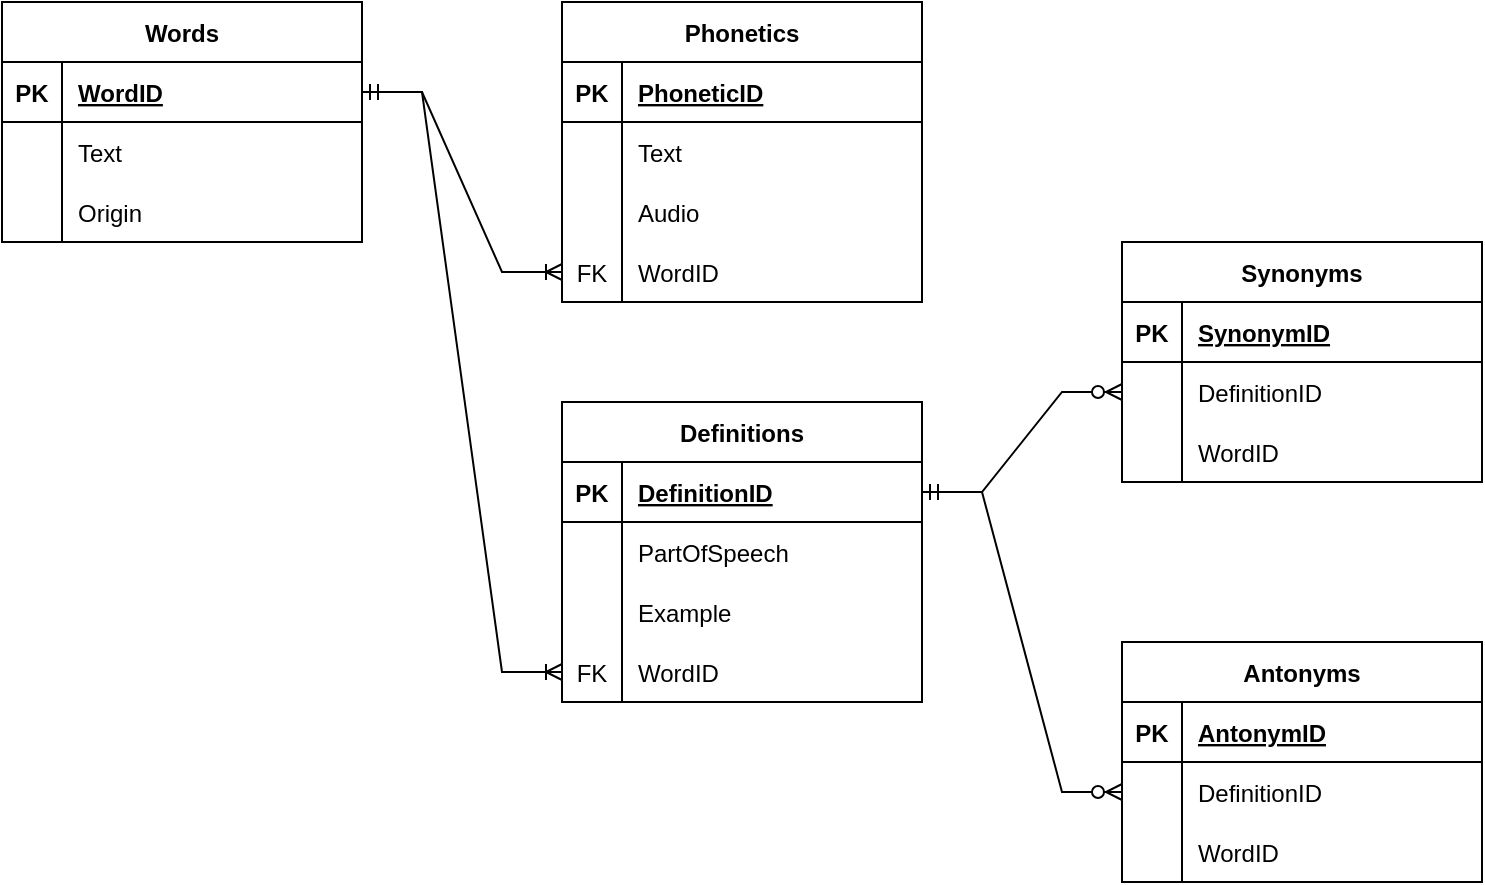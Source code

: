 <mxfile version="20.7.4" type="device"><diagram id="gBAVj9WY7Mk3myTBY5Aq" name="Page-1"><mxGraphModel dx="659" dy="524" grid="1" gridSize="10" guides="1" tooltips="1" connect="1" arrows="1" fold="1" page="1" pageScale="1" pageWidth="850" pageHeight="1100" math="0" shadow="0"><root><mxCell id="0"/><mxCell id="1" parent="0"/><mxCell id="9LBl5ZEkKF7soeSDHZjM-1" value="Words" style="shape=table;startSize=30;container=1;collapsible=1;childLayout=tableLayout;fixedRows=1;rowLines=0;fontStyle=1;align=center;resizeLast=1;" vertex="1" parent="1"><mxGeometry x="80" y="40" width="180" height="120" as="geometry"/></mxCell><mxCell id="9LBl5ZEkKF7soeSDHZjM-2" value="" style="shape=tableRow;horizontal=0;startSize=0;swimlaneHead=0;swimlaneBody=0;fillColor=none;collapsible=0;dropTarget=0;points=[[0,0.5],[1,0.5]];portConstraint=eastwest;top=0;left=0;right=0;bottom=1;" vertex="1" parent="9LBl5ZEkKF7soeSDHZjM-1"><mxGeometry y="30" width="180" height="30" as="geometry"/></mxCell><mxCell id="9LBl5ZEkKF7soeSDHZjM-3" value="PK" style="shape=partialRectangle;connectable=0;fillColor=none;top=0;left=0;bottom=0;right=0;fontStyle=1;overflow=hidden;" vertex="1" parent="9LBl5ZEkKF7soeSDHZjM-2"><mxGeometry width="30" height="30" as="geometry"><mxRectangle width="30" height="30" as="alternateBounds"/></mxGeometry></mxCell><mxCell id="9LBl5ZEkKF7soeSDHZjM-4" value="WordID" style="shape=partialRectangle;connectable=0;fillColor=none;top=0;left=0;bottom=0;right=0;align=left;spacingLeft=6;fontStyle=5;overflow=hidden;" vertex="1" parent="9LBl5ZEkKF7soeSDHZjM-2"><mxGeometry x="30" width="150" height="30" as="geometry"><mxRectangle width="150" height="30" as="alternateBounds"/></mxGeometry></mxCell><mxCell id="9LBl5ZEkKF7soeSDHZjM-5" value="" style="shape=tableRow;horizontal=0;startSize=0;swimlaneHead=0;swimlaneBody=0;fillColor=none;collapsible=0;dropTarget=0;points=[[0,0.5],[1,0.5]];portConstraint=eastwest;top=0;left=0;right=0;bottom=0;" vertex="1" parent="9LBl5ZEkKF7soeSDHZjM-1"><mxGeometry y="60" width="180" height="30" as="geometry"/></mxCell><mxCell id="9LBl5ZEkKF7soeSDHZjM-6" value="" style="shape=partialRectangle;connectable=0;fillColor=none;top=0;left=0;bottom=0;right=0;editable=1;overflow=hidden;" vertex="1" parent="9LBl5ZEkKF7soeSDHZjM-5"><mxGeometry width="30" height="30" as="geometry"><mxRectangle width="30" height="30" as="alternateBounds"/></mxGeometry></mxCell><mxCell id="9LBl5ZEkKF7soeSDHZjM-7" value="Text" style="shape=partialRectangle;connectable=0;fillColor=none;top=0;left=0;bottom=0;right=0;align=left;spacingLeft=6;overflow=hidden;" vertex="1" parent="9LBl5ZEkKF7soeSDHZjM-5"><mxGeometry x="30" width="150" height="30" as="geometry"><mxRectangle width="150" height="30" as="alternateBounds"/></mxGeometry></mxCell><mxCell id="9LBl5ZEkKF7soeSDHZjM-57" value="" style="shape=tableRow;horizontal=0;startSize=0;swimlaneHead=0;swimlaneBody=0;fillColor=none;collapsible=0;dropTarget=0;points=[[0,0.5],[1,0.5]];portConstraint=eastwest;top=0;left=0;right=0;bottom=0;" vertex="1" parent="9LBl5ZEkKF7soeSDHZjM-1"><mxGeometry y="90" width="180" height="30" as="geometry"/></mxCell><mxCell id="9LBl5ZEkKF7soeSDHZjM-58" value="" style="shape=partialRectangle;connectable=0;fillColor=none;top=0;left=0;bottom=0;right=0;editable=1;overflow=hidden;" vertex="1" parent="9LBl5ZEkKF7soeSDHZjM-57"><mxGeometry width="30" height="30" as="geometry"><mxRectangle width="30" height="30" as="alternateBounds"/></mxGeometry></mxCell><mxCell id="9LBl5ZEkKF7soeSDHZjM-59" value="Origin" style="shape=partialRectangle;connectable=0;fillColor=none;top=0;left=0;bottom=0;right=0;align=left;spacingLeft=6;overflow=hidden;" vertex="1" parent="9LBl5ZEkKF7soeSDHZjM-57"><mxGeometry x="30" width="150" height="30" as="geometry"><mxRectangle width="150" height="30" as="alternateBounds"/></mxGeometry></mxCell><mxCell id="9LBl5ZEkKF7soeSDHZjM-14" value="Phonetics" style="shape=table;startSize=30;container=1;collapsible=1;childLayout=tableLayout;fixedRows=1;rowLines=0;fontStyle=1;align=center;resizeLast=1;" vertex="1" parent="1"><mxGeometry x="360" y="40" width="180" height="150" as="geometry"/></mxCell><mxCell id="9LBl5ZEkKF7soeSDHZjM-15" value="" style="shape=tableRow;horizontal=0;startSize=0;swimlaneHead=0;swimlaneBody=0;fillColor=none;collapsible=0;dropTarget=0;points=[[0,0.5],[1,0.5]];portConstraint=eastwest;top=0;left=0;right=0;bottom=1;" vertex="1" parent="9LBl5ZEkKF7soeSDHZjM-14"><mxGeometry y="30" width="180" height="30" as="geometry"/></mxCell><mxCell id="9LBl5ZEkKF7soeSDHZjM-16" value="PK" style="shape=partialRectangle;connectable=0;fillColor=none;top=0;left=0;bottom=0;right=0;fontStyle=1;overflow=hidden;" vertex="1" parent="9LBl5ZEkKF7soeSDHZjM-15"><mxGeometry width="30" height="30" as="geometry"><mxRectangle width="30" height="30" as="alternateBounds"/></mxGeometry></mxCell><mxCell id="9LBl5ZEkKF7soeSDHZjM-17" value="PhoneticID" style="shape=partialRectangle;connectable=0;fillColor=none;top=0;left=0;bottom=0;right=0;align=left;spacingLeft=6;fontStyle=5;overflow=hidden;" vertex="1" parent="9LBl5ZEkKF7soeSDHZjM-15"><mxGeometry x="30" width="150" height="30" as="geometry"><mxRectangle width="150" height="30" as="alternateBounds"/></mxGeometry></mxCell><mxCell id="9LBl5ZEkKF7soeSDHZjM-60" value="" style="shape=tableRow;horizontal=0;startSize=0;swimlaneHead=0;swimlaneBody=0;fillColor=none;collapsible=0;dropTarget=0;points=[[0,0.5],[1,0.5]];portConstraint=eastwest;top=0;left=0;right=0;bottom=0;" vertex="1" parent="9LBl5ZEkKF7soeSDHZjM-14"><mxGeometry y="60" width="180" height="30" as="geometry"/></mxCell><mxCell id="9LBl5ZEkKF7soeSDHZjM-61" value="" style="shape=partialRectangle;connectable=0;fillColor=none;top=0;left=0;bottom=0;right=0;editable=1;overflow=hidden;" vertex="1" parent="9LBl5ZEkKF7soeSDHZjM-60"><mxGeometry width="30" height="30" as="geometry"><mxRectangle width="30" height="30" as="alternateBounds"/></mxGeometry></mxCell><mxCell id="9LBl5ZEkKF7soeSDHZjM-62" value="Text" style="shape=partialRectangle;connectable=0;fillColor=none;top=0;left=0;bottom=0;right=0;align=left;spacingLeft=6;overflow=hidden;" vertex="1" parent="9LBl5ZEkKF7soeSDHZjM-60"><mxGeometry x="30" width="150" height="30" as="geometry"><mxRectangle width="150" height="30" as="alternateBounds"/></mxGeometry></mxCell><mxCell id="9LBl5ZEkKF7soeSDHZjM-21" value="" style="shape=tableRow;horizontal=0;startSize=0;swimlaneHead=0;swimlaneBody=0;fillColor=none;collapsible=0;dropTarget=0;points=[[0,0.5],[1,0.5]];portConstraint=eastwest;top=0;left=0;right=0;bottom=0;" vertex="1" parent="9LBl5ZEkKF7soeSDHZjM-14"><mxGeometry y="90" width="180" height="30" as="geometry"/></mxCell><mxCell id="9LBl5ZEkKF7soeSDHZjM-22" value="" style="shape=partialRectangle;connectable=0;fillColor=none;top=0;left=0;bottom=0;right=0;editable=1;overflow=hidden;" vertex="1" parent="9LBl5ZEkKF7soeSDHZjM-21"><mxGeometry width="30" height="30" as="geometry"><mxRectangle width="30" height="30" as="alternateBounds"/></mxGeometry></mxCell><mxCell id="9LBl5ZEkKF7soeSDHZjM-23" value="Audio" style="shape=partialRectangle;connectable=0;fillColor=none;top=0;left=0;bottom=0;right=0;align=left;spacingLeft=6;overflow=hidden;" vertex="1" parent="9LBl5ZEkKF7soeSDHZjM-21"><mxGeometry x="30" width="150" height="30" as="geometry"><mxRectangle width="150" height="30" as="alternateBounds"/></mxGeometry></mxCell><mxCell id="9LBl5ZEkKF7soeSDHZjM-18" value="" style="shape=tableRow;horizontal=0;startSize=0;swimlaneHead=0;swimlaneBody=0;fillColor=none;collapsible=0;dropTarget=0;points=[[0,0.5],[1,0.5]];portConstraint=eastwest;top=0;left=0;right=0;bottom=0;" vertex="1" parent="9LBl5ZEkKF7soeSDHZjM-14"><mxGeometry y="120" width="180" height="30" as="geometry"/></mxCell><mxCell id="9LBl5ZEkKF7soeSDHZjM-19" value="FK" style="shape=partialRectangle;connectable=0;fillColor=none;top=0;left=0;bottom=0;right=0;editable=1;overflow=hidden;" vertex="1" parent="9LBl5ZEkKF7soeSDHZjM-18"><mxGeometry width="30" height="30" as="geometry"><mxRectangle width="30" height="30" as="alternateBounds"/></mxGeometry></mxCell><mxCell id="9LBl5ZEkKF7soeSDHZjM-20" value="WordID" style="shape=partialRectangle;connectable=0;fillColor=none;top=0;left=0;bottom=0;right=0;align=left;spacingLeft=6;overflow=hidden;" vertex="1" parent="9LBl5ZEkKF7soeSDHZjM-18"><mxGeometry x="30" width="150" height="30" as="geometry"><mxRectangle width="150" height="30" as="alternateBounds"/></mxGeometry></mxCell><mxCell id="9LBl5ZEkKF7soeSDHZjM-27" value="" style="edgeStyle=entityRelationEdgeStyle;fontSize=12;html=1;endArrow=ERoneToMany;startArrow=ERmandOne;rounded=0;" edge="1" parent="1" source="9LBl5ZEkKF7soeSDHZjM-2" target="9LBl5ZEkKF7soeSDHZjM-18"><mxGeometry width="100" height="100" relative="1" as="geometry"><mxPoint x="290" y="320" as="sourcePoint"/><mxPoint x="390" y="220" as="targetPoint"/></mxGeometry></mxCell><mxCell id="9LBl5ZEkKF7soeSDHZjM-28" value="Definitions" style="shape=table;startSize=30;container=1;collapsible=1;childLayout=tableLayout;fixedRows=1;rowLines=0;fontStyle=1;align=center;resizeLast=1;" vertex="1" parent="1"><mxGeometry x="360" y="240" width="180" height="150" as="geometry"/></mxCell><mxCell id="9LBl5ZEkKF7soeSDHZjM-29" value="" style="shape=tableRow;horizontal=0;startSize=0;swimlaneHead=0;swimlaneBody=0;fillColor=none;collapsible=0;dropTarget=0;points=[[0,0.5],[1,0.5]];portConstraint=eastwest;top=0;left=0;right=0;bottom=1;" vertex="1" parent="9LBl5ZEkKF7soeSDHZjM-28"><mxGeometry y="30" width="180" height="30" as="geometry"/></mxCell><mxCell id="9LBl5ZEkKF7soeSDHZjM-30" value="PK" style="shape=partialRectangle;connectable=0;fillColor=none;top=0;left=0;bottom=0;right=0;fontStyle=1;overflow=hidden;" vertex="1" parent="9LBl5ZEkKF7soeSDHZjM-29"><mxGeometry width="30" height="30" as="geometry"><mxRectangle width="30" height="30" as="alternateBounds"/></mxGeometry></mxCell><mxCell id="9LBl5ZEkKF7soeSDHZjM-31" value="DefinitionID" style="shape=partialRectangle;connectable=0;fillColor=none;top=0;left=0;bottom=0;right=0;align=left;spacingLeft=6;fontStyle=5;overflow=hidden;" vertex="1" parent="9LBl5ZEkKF7soeSDHZjM-29"><mxGeometry x="30" width="150" height="30" as="geometry"><mxRectangle width="150" height="30" as="alternateBounds"/></mxGeometry></mxCell><mxCell id="9LBl5ZEkKF7soeSDHZjM-38" value="" style="shape=tableRow;horizontal=0;startSize=0;swimlaneHead=0;swimlaneBody=0;fillColor=none;collapsible=0;dropTarget=0;points=[[0,0.5],[1,0.5]];portConstraint=eastwest;top=0;left=0;right=0;bottom=0;" vertex="1" parent="9LBl5ZEkKF7soeSDHZjM-28"><mxGeometry y="60" width="180" height="30" as="geometry"/></mxCell><mxCell id="9LBl5ZEkKF7soeSDHZjM-39" value="" style="shape=partialRectangle;connectable=0;fillColor=none;top=0;left=0;bottom=0;right=0;editable=1;overflow=hidden;" vertex="1" parent="9LBl5ZEkKF7soeSDHZjM-38"><mxGeometry width="30" height="30" as="geometry"><mxRectangle width="30" height="30" as="alternateBounds"/></mxGeometry></mxCell><mxCell id="9LBl5ZEkKF7soeSDHZjM-40" value="PartOfSpeech" style="shape=partialRectangle;connectable=0;fillColor=none;top=0;left=0;bottom=0;right=0;align=left;spacingLeft=6;overflow=hidden;" vertex="1" parent="9LBl5ZEkKF7soeSDHZjM-38"><mxGeometry x="30" width="150" height="30" as="geometry"><mxRectangle width="150" height="30" as="alternateBounds"/></mxGeometry></mxCell><mxCell id="9LBl5ZEkKF7soeSDHZjM-32" value="" style="shape=tableRow;horizontal=0;startSize=0;swimlaneHead=0;swimlaneBody=0;fillColor=none;collapsible=0;dropTarget=0;points=[[0,0.5],[1,0.5]];portConstraint=eastwest;top=0;left=0;right=0;bottom=0;" vertex="1" parent="9LBl5ZEkKF7soeSDHZjM-28"><mxGeometry y="90" width="180" height="30" as="geometry"/></mxCell><mxCell id="9LBl5ZEkKF7soeSDHZjM-33" value="" style="shape=partialRectangle;connectable=0;fillColor=none;top=0;left=0;bottom=0;right=0;editable=1;overflow=hidden;" vertex="1" parent="9LBl5ZEkKF7soeSDHZjM-32"><mxGeometry width="30" height="30" as="geometry"><mxRectangle width="30" height="30" as="alternateBounds"/></mxGeometry></mxCell><mxCell id="9LBl5ZEkKF7soeSDHZjM-34" value="Example" style="shape=partialRectangle;connectable=0;fillColor=none;top=0;left=0;bottom=0;right=0;align=left;spacingLeft=6;overflow=hidden;" vertex="1" parent="9LBl5ZEkKF7soeSDHZjM-32"><mxGeometry x="30" width="150" height="30" as="geometry"><mxRectangle width="150" height="30" as="alternateBounds"/></mxGeometry></mxCell><mxCell id="9LBl5ZEkKF7soeSDHZjM-41" value="" style="shape=tableRow;horizontal=0;startSize=0;swimlaneHead=0;swimlaneBody=0;fillColor=none;collapsible=0;dropTarget=0;points=[[0,0.5],[1,0.5]];portConstraint=eastwest;top=0;left=0;right=0;bottom=0;" vertex="1" parent="9LBl5ZEkKF7soeSDHZjM-28"><mxGeometry y="120" width="180" height="30" as="geometry"/></mxCell><mxCell id="9LBl5ZEkKF7soeSDHZjM-42" value="FK" style="shape=partialRectangle;connectable=0;fillColor=none;top=0;left=0;bottom=0;right=0;editable=1;overflow=hidden;" vertex="1" parent="9LBl5ZEkKF7soeSDHZjM-41"><mxGeometry width="30" height="30" as="geometry"><mxRectangle width="30" height="30" as="alternateBounds"/></mxGeometry></mxCell><mxCell id="9LBl5ZEkKF7soeSDHZjM-43" value="WordID" style="shape=partialRectangle;connectable=0;fillColor=none;top=0;left=0;bottom=0;right=0;align=left;spacingLeft=6;overflow=hidden;" vertex="1" parent="9LBl5ZEkKF7soeSDHZjM-41"><mxGeometry x="30" width="150" height="30" as="geometry"><mxRectangle width="150" height="30" as="alternateBounds"/></mxGeometry></mxCell><mxCell id="9LBl5ZEkKF7soeSDHZjM-63" value="" style="edgeStyle=entityRelationEdgeStyle;fontSize=12;html=1;endArrow=ERoneToMany;startArrow=ERmandOne;rounded=0;" edge="1" parent="1" source="9LBl5ZEkKF7soeSDHZjM-2" target="9LBl5ZEkKF7soeSDHZjM-41"><mxGeometry width="100" height="100" relative="1" as="geometry"><mxPoint x="270" y="95" as="sourcePoint"/><mxPoint x="370" y="185" as="targetPoint"/></mxGeometry></mxCell><mxCell id="9LBl5ZEkKF7soeSDHZjM-64" value="Synonyms" style="shape=table;startSize=30;container=1;collapsible=1;childLayout=tableLayout;fixedRows=1;rowLines=0;fontStyle=1;align=center;resizeLast=1;" vertex="1" parent="1"><mxGeometry x="640" y="160" width="180" height="120" as="geometry"/></mxCell><mxCell id="9LBl5ZEkKF7soeSDHZjM-65" value="" style="shape=tableRow;horizontal=0;startSize=0;swimlaneHead=0;swimlaneBody=0;fillColor=none;collapsible=0;dropTarget=0;points=[[0,0.5],[1,0.5]];portConstraint=eastwest;top=0;left=0;right=0;bottom=1;" vertex="1" parent="9LBl5ZEkKF7soeSDHZjM-64"><mxGeometry y="30" width="180" height="30" as="geometry"/></mxCell><mxCell id="9LBl5ZEkKF7soeSDHZjM-66" value="PK" style="shape=partialRectangle;connectable=0;fillColor=none;top=0;left=0;bottom=0;right=0;fontStyle=1;overflow=hidden;" vertex="1" parent="9LBl5ZEkKF7soeSDHZjM-65"><mxGeometry width="30" height="30" as="geometry"><mxRectangle width="30" height="30" as="alternateBounds"/></mxGeometry></mxCell><mxCell id="9LBl5ZEkKF7soeSDHZjM-67" value="SynonymID" style="shape=partialRectangle;connectable=0;fillColor=none;top=0;left=0;bottom=0;right=0;align=left;spacingLeft=6;fontStyle=5;overflow=hidden;" vertex="1" parent="9LBl5ZEkKF7soeSDHZjM-65"><mxGeometry x="30" width="150" height="30" as="geometry"><mxRectangle width="150" height="30" as="alternateBounds"/></mxGeometry></mxCell><mxCell id="9LBl5ZEkKF7soeSDHZjM-71" value="" style="shape=tableRow;horizontal=0;startSize=0;swimlaneHead=0;swimlaneBody=0;fillColor=none;collapsible=0;dropTarget=0;points=[[0,0.5],[1,0.5]];portConstraint=eastwest;top=0;left=0;right=0;bottom=0;" vertex="1" parent="9LBl5ZEkKF7soeSDHZjM-64"><mxGeometry y="60" width="180" height="30" as="geometry"/></mxCell><mxCell id="9LBl5ZEkKF7soeSDHZjM-72" value="" style="shape=partialRectangle;connectable=0;fillColor=none;top=0;left=0;bottom=0;right=0;editable=1;overflow=hidden;" vertex="1" parent="9LBl5ZEkKF7soeSDHZjM-71"><mxGeometry width="30" height="30" as="geometry"><mxRectangle width="30" height="30" as="alternateBounds"/></mxGeometry></mxCell><mxCell id="9LBl5ZEkKF7soeSDHZjM-73" value="DefinitionID" style="shape=partialRectangle;connectable=0;fillColor=none;top=0;left=0;bottom=0;right=0;align=left;spacingLeft=6;overflow=hidden;" vertex="1" parent="9LBl5ZEkKF7soeSDHZjM-71"><mxGeometry x="30" width="150" height="30" as="geometry"><mxRectangle width="150" height="30" as="alternateBounds"/></mxGeometry></mxCell><mxCell id="9LBl5ZEkKF7soeSDHZjM-86" value="" style="shape=tableRow;horizontal=0;startSize=0;swimlaneHead=0;swimlaneBody=0;fillColor=none;collapsible=0;dropTarget=0;points=[[0,0.5],[1,0.5]];portConstraint=eastwest;top=0;left=0;right=0;bottom=0;" vertex="1" parent="9LBl5ZEkKF7soeSDHZjM-64"><mxGeometry y="90" width="180" height="30" as="geometry"/></mxCell><mxCell id="9LBl5ZEkKF7soeSDHZjM-87" value="" style="shape=partialRectangle;connectable=0;fillColor=none;top=0;left=0;bottom=0;right=0;editable=1;overflow=hidden;" vertex="1" parent="9LBl5ZEkKF7soeSDHZjM-86"><mxGeometry width="30" height="30" as="geometry"><mxRectangle width="30" height="30" as="alternateBounds"/></mxGeometry></mxCell><mxCell id="9LBl5ZEkKF7soeSDHZjM-88" value="WordID" style="shape=partialRectangle;connectable=0;fillColor=none;top=0;left=0;bottom=0;right=0;align=left;spacingLeft=6;overflow=hidden;" vertex="1" parent="9LBl5ZEkKF7soeSDHZjM-86"><mxGeometry x="30" width="150" height="30" as="geometry"><mxRectangle width="150" height="30" as="alternateBounds"/></mxGeometry></mxCell><mxCell id="9LBl5ZEkKF7soeSDHZjM-77" value="" style="edgeStyle=entityRelationEdgeStyle;fontSize=12;html=1;endArrow=ERzeroToMany;startArrow=ERmandOne;rounded=0;" edge="1" parent="1" source="9LBl5ZEkKF7soeSDHZjM-29" target="9LBl5ZEkKF7soeSDHZjM-71"><mxGeometry width="100" height="100" relative="1" as="geometry"><mxPoint x="480" y="320" as="sourcePoint"/><mxPoint x="580" y="220" as="targetPoint"/></mxGeometry></mxCell><mxCell id="9LBl5ZEkKF7soeSDHZjM-78" value="Antonyms" style="shape=table;startSize=30;container=1;collapsible=1;childLayout=tableLayout;fixedRows=1;rowLines=0;fontStyle=1;align=center;resizeLast=1;" vertex="1" parent="1"><mxGeometry x="640" y="360" width="180" height="120" as="geometry"/></mxCell><mxCell id="9LBl5ZEkKF7soeSDHZjM-79" value="" style="shape=tableRow;horizontal=0;startSize=0;swimlaneHead=0;swimlaneBody=0;fillColor=none;collapsible=0;dropTarget=0;points=[[0,0.5],[1,0.5]];portConstraint=eastwest;top=0;left=0;right=0;bottom=1;" vertex="1" parent="9LBl5ZEkKF7soeSDHZjM-78"><mxGeometry y="30" width="180" height="30" as="geometry"/></mxCell><mxCell id="9LBl5ZEkKF7soeSDHZjM-80" value="PK" style="shape=partialRectangle;connectable=0;fillColor=none;top=0;left=0;bottom=0;right=0;fontStyle=1;overflow=hidden;" vertex="1" parent="9LBl5ZEkKF7soeSDHZjM-79"><mxGeometry width="30" height="30" as="geometry"><mxRectangle width="30" height="30" as="alternateBounds"/></mxGeometry></mxCell><mxCell id="9LBl5ZEkKF7soeSDHZjM-81" value="AntonymID" style="shape=partialRectangle;connectable=0;fillColor=none;top=0;left=0;bottom=0;right=0;align=left;spacingLeft=6;fontStyle=5;overflow=hidden;" vertex="1" parent="9LBl5ZEkKF7soeSDHZjM-79"><mxGeometry x="30" width="150" height="30" as="geometry"><mxRectangle width="150" height="30" as="alternateBounds"/></mxGeometry></mxCell><mxCell id="9LBl5ZEkKF7soeSDHZjM-82" value="" style="shape=tableRow;horizontal=0;startSize=0;swimlaneHead=0;swimlaneBody=0;fillColor=none;collapsible=0;dropTarget=0;points=[[0,0.5],[1,0.5]];portConstraint=eastwest;top=0;left=0;right=0;bottom=0;" vertex="1" parent="9LBl5ZEkKF7soeSDHZjM-78"><mxGeometry y="60" width="180" height="30" as="geometry"/></mxCell><mxCell id="9LBl5ZEkKF7soeSDHZjM-83" value="" style="shape=partialRectangle;connectable=0;fillColor=none;top=0;left=0;bottom=0;right=0;editable=1;overflow=hidden;" vertex="1" parent="9LBl5ZEkKF7soeSDHZjM-82"><mxGeometry width="30" height="30" as="geometry"><mxRectangle width="30" height="30" as="alternateBounds"/></mxGeometry></mxCell><mxCell id="9LBl5ZEkKF7soeSDHZjM-84" value="DefinitionID" style="shape=partialRectangle;connectable=0;fillColor=none;top=0;left=0;bottom=0;right=0;align=left;spacingLeft=6;overflow=hidden;" vertex="1" parent="9LBl5ZEkKF7soeSDHZjM-82"><mxGeometry x="30" width="150" height="30" as="geometry"><mxRectangle width="150" height="30" as="alternateBounds"/></mxGeometry></mxCell><mxCell id="9LBl5ZEkKF7soeSDHZjM-89" value="" style="shape=tableRow;horizontal=0;startSize=0;swimlaneHead=0;swimlaneBody=0;fillColor=none;collapsible=0;dropTarget=0;points=[[0,0.5],[1,0.5]];portConstraint=eastwest;top=0;left=0;right=0;bottom=0;" vertex="1" parent="9LBl5ZEkKF7soeSDHZjM-78"><mxGeometry y="90" width="180" height="30" as="geometry"/></mxCell><mxCell id="9LBl5ZEkKF7soeSDHZjM-90" value="" style="shape=partialRectangle;connectable=0;fillColor=none;top=0;left=0;bottom=0;right=0;editable=1;overflow=hidden;" vertex="1" parent="9LBl5ZEkKF7soeSDHZjM-89"><mxGeometry width="30" height="30" as="geometry"><mxRectangle width="30" height="30" as="alternateBounds"/></mxGeometry></mxCell><mxCell id="9LBl5ZEkKF7soeSDHZjM-91" value="WordID" style="shape=partialRectangle;connectable=0;fillColor=none;top=0;left=0;bottom=0;right=0;align=left;spacingLeft=6;overflow=hidden;" vertex="1" parent="9LBl5ZEkKF7soeSDHZjM-89"><mxGeometry x="30" width="150" height="30" as="geometry"><mxRectangle width="150" height="30" as="alternateBounds"/></mxGeometry></mxCell><mxCell id="9LBl5ZEkKF7soeSDHZjM-85" value="" style="edgeStyle=entityRelationEdgeStyle;fontSize=12;html=1;endArrow=ERzeroToMany;startArrow=ERmandOne;rounded=0;" edge="1" parent="1" target="9LBl5ZEkKF7soeSDHZjM-82" source="9LBl5ZEkKF7soeSDHZjM-29"><mxGeometry width="100" height="100" relative="1" as="geometry"><mxPoint x="540" y="485" as="sourcePoint"/><mxPoint x="580" y="420" as="targetPoint"/></mxGeometry></mxCell></root></mxGraphModel></diagram></mxfile>